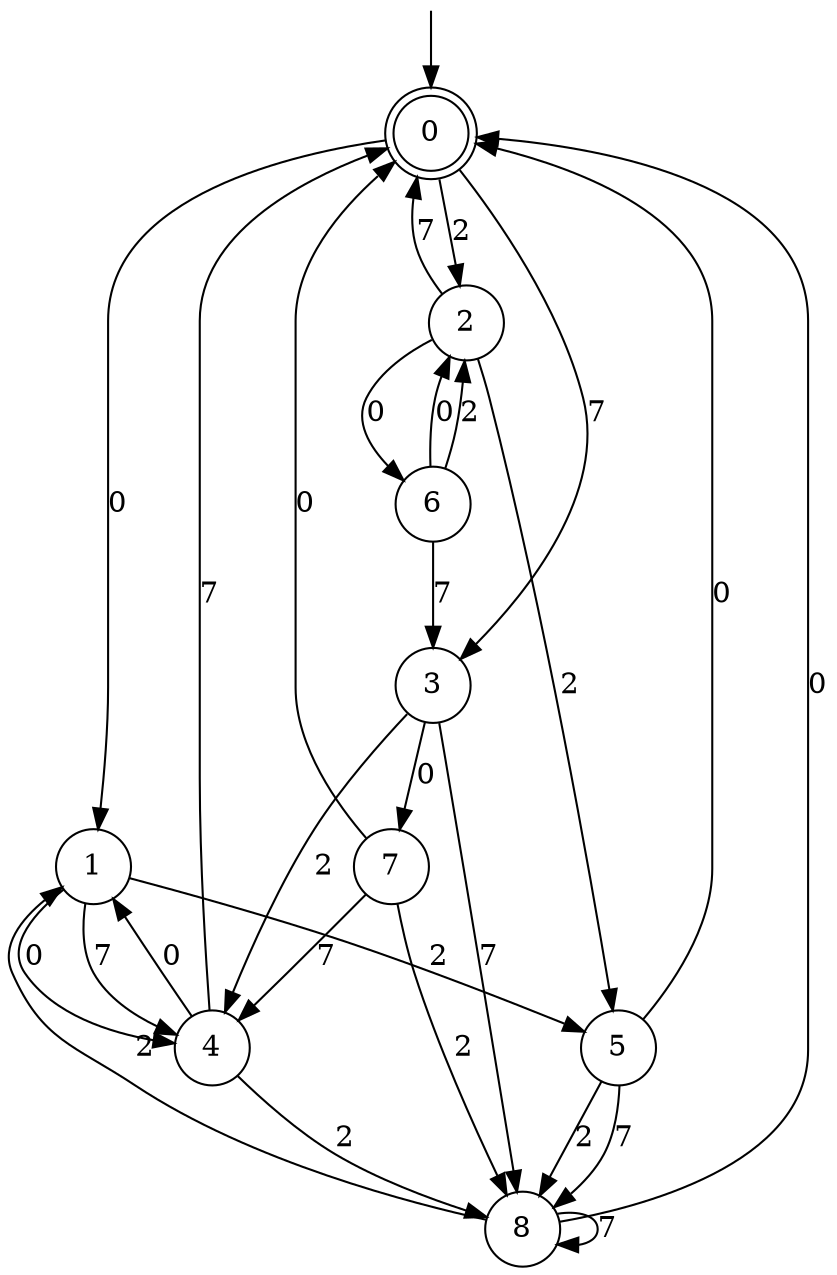 digraph g {

	s0 [shape="doublecircle" label="0"];
	s1 [shape="circle" label="1"];
	s2 [shape="circle" label="2"];
	s3 [shape="circle" label="3"];
	s4 [shape="circle" label="4"];
	s5 [shape="circle" label="5"];
	s6 [shape="circle" label="6"];
	s7 [shape="circle" label="7"];
	s8 [shape="circle" label="8"];
	s0 -> s1 [label="0"];
	s0 -> s2 [label="2"];
	s0 -> s3 [label="7"];
	s1 -> s4 [label="0"];
	s1 -> s5 [label="2"];
	s1 -> s4 [label="7"];
	s2 -> s6 [label="0"];
	s2 -> s5 [label="2"];
	s2 -> s0 [label="7"];
	s3 -> s7 [label="0"];
	s3 -> s4 [label="2"];
	s3 -> s8 [label="7"];
	s4 -> s1 [label="0"];
	s4 -> s8 [label="2"];
	s4 -> s0 [label="7"];
	s5 -> s0 [label="0"];
	s5 -> s8 [label="2"];
	s5 -> s8 [label="7"];
	s6 -> s2 [label="0"];
	s6 -> s2 [label="2"];
	s6 -> s3 [label="7"];
	s7 -> s0 [label="0"];
	s7 -> s8 [label="2"];
	s7 -> s4 [label="7"];
	s8 -> s0 [label="0"];
	s8 -> s1 [label="2"];
	s8 -> s8 [label="7"];

__start0 [label="" shape="none" width="0" height="0"];
__start0 -> s0;

}

